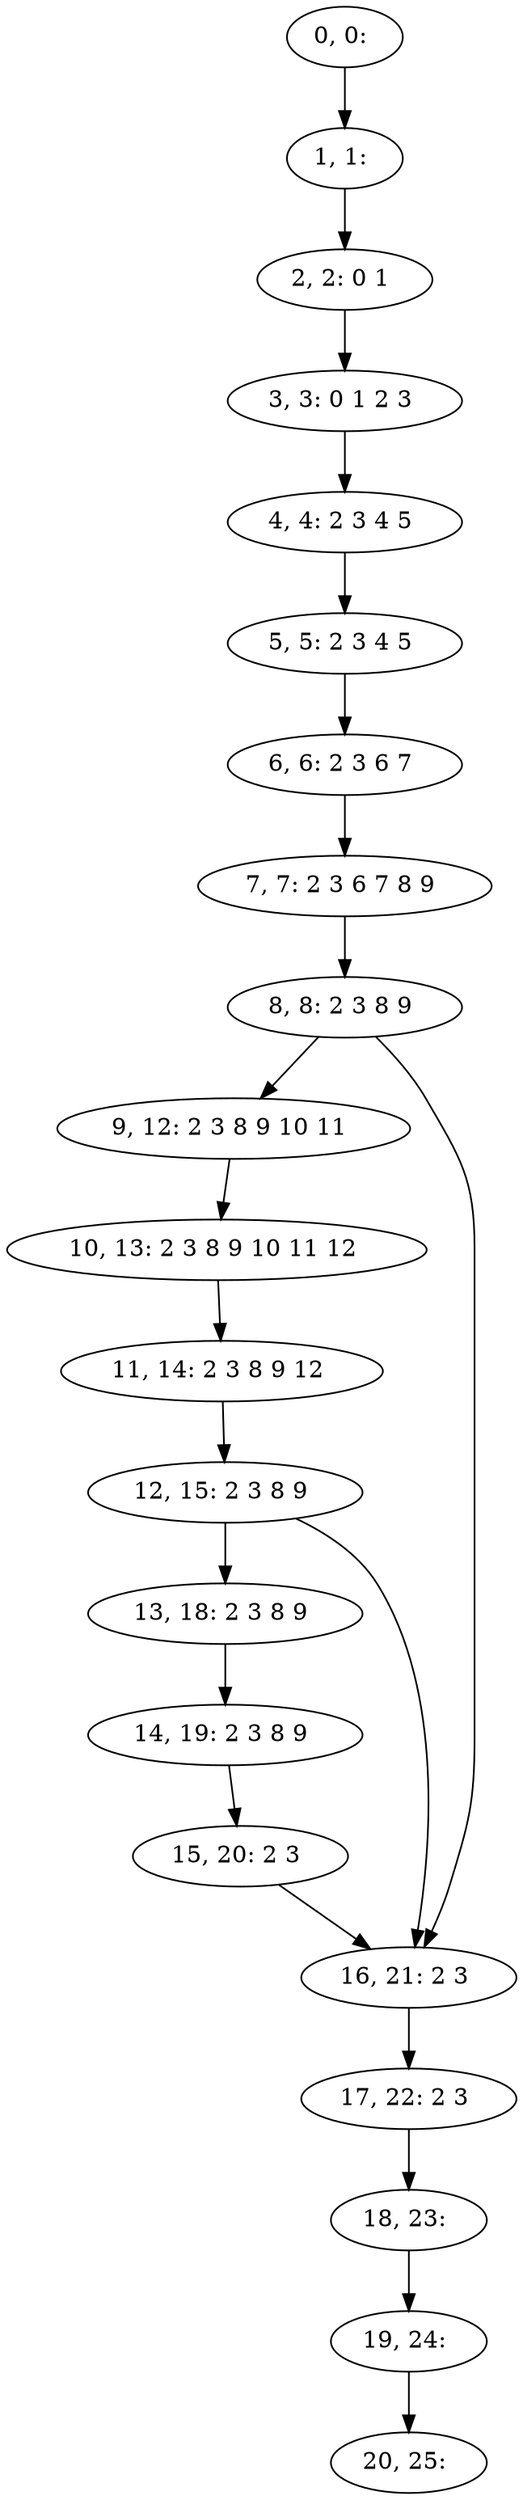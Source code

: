 digraph G {
0[label="0, 0: "];
1[label="1, 1: "];
2[label="2, 2: 0 1 "];
3[label="3, 3: 0 1 2 3 "];
4[label="4, 4: 2 3 4 5 "];
5[label="5, 5: 2 3 4 5 "];
6[label="6, 6: 2 3 6 7 "];
7[label="7, 7: 2 3 6 7 8 9 "];
8[label="8, 8: 2 3 8 9 "];
9[label="9, 12: 2 3 8 9 10 11 "];
10[label="10, 13: 2 3 8 9 10 11 12 "];
11[label="11, 14: 2 3 8 9 12 "];
12[label="12, 15: 2 3 8 9 "];
13[label="13, 18: 2 3 8 9 "];
14[label="14, 19: 2 3 8 9 "];
15[label="15, 20: 2 3 "];
16[label="16, 21: 2 3 "];
17[label="17, 22: 2 3 "];
18[label="18, 23: "];
19[label="19, 24: "];
20[label="20, 25: "];
0->1 ;
1->2 ;
2->3 ;
3->4 ;
4->5 ;
5->6 ;
6->7 ;
7->8 ;
8->9 ;
8->16 ;
9->10 ;
10->11 ;
11->12 ;
12->13 ;
12->16 ;
13->14 ;
14->15 ;
15->16 ;
16->17 ;
17->18 ;
18->19 ;
19->20 ;
}
